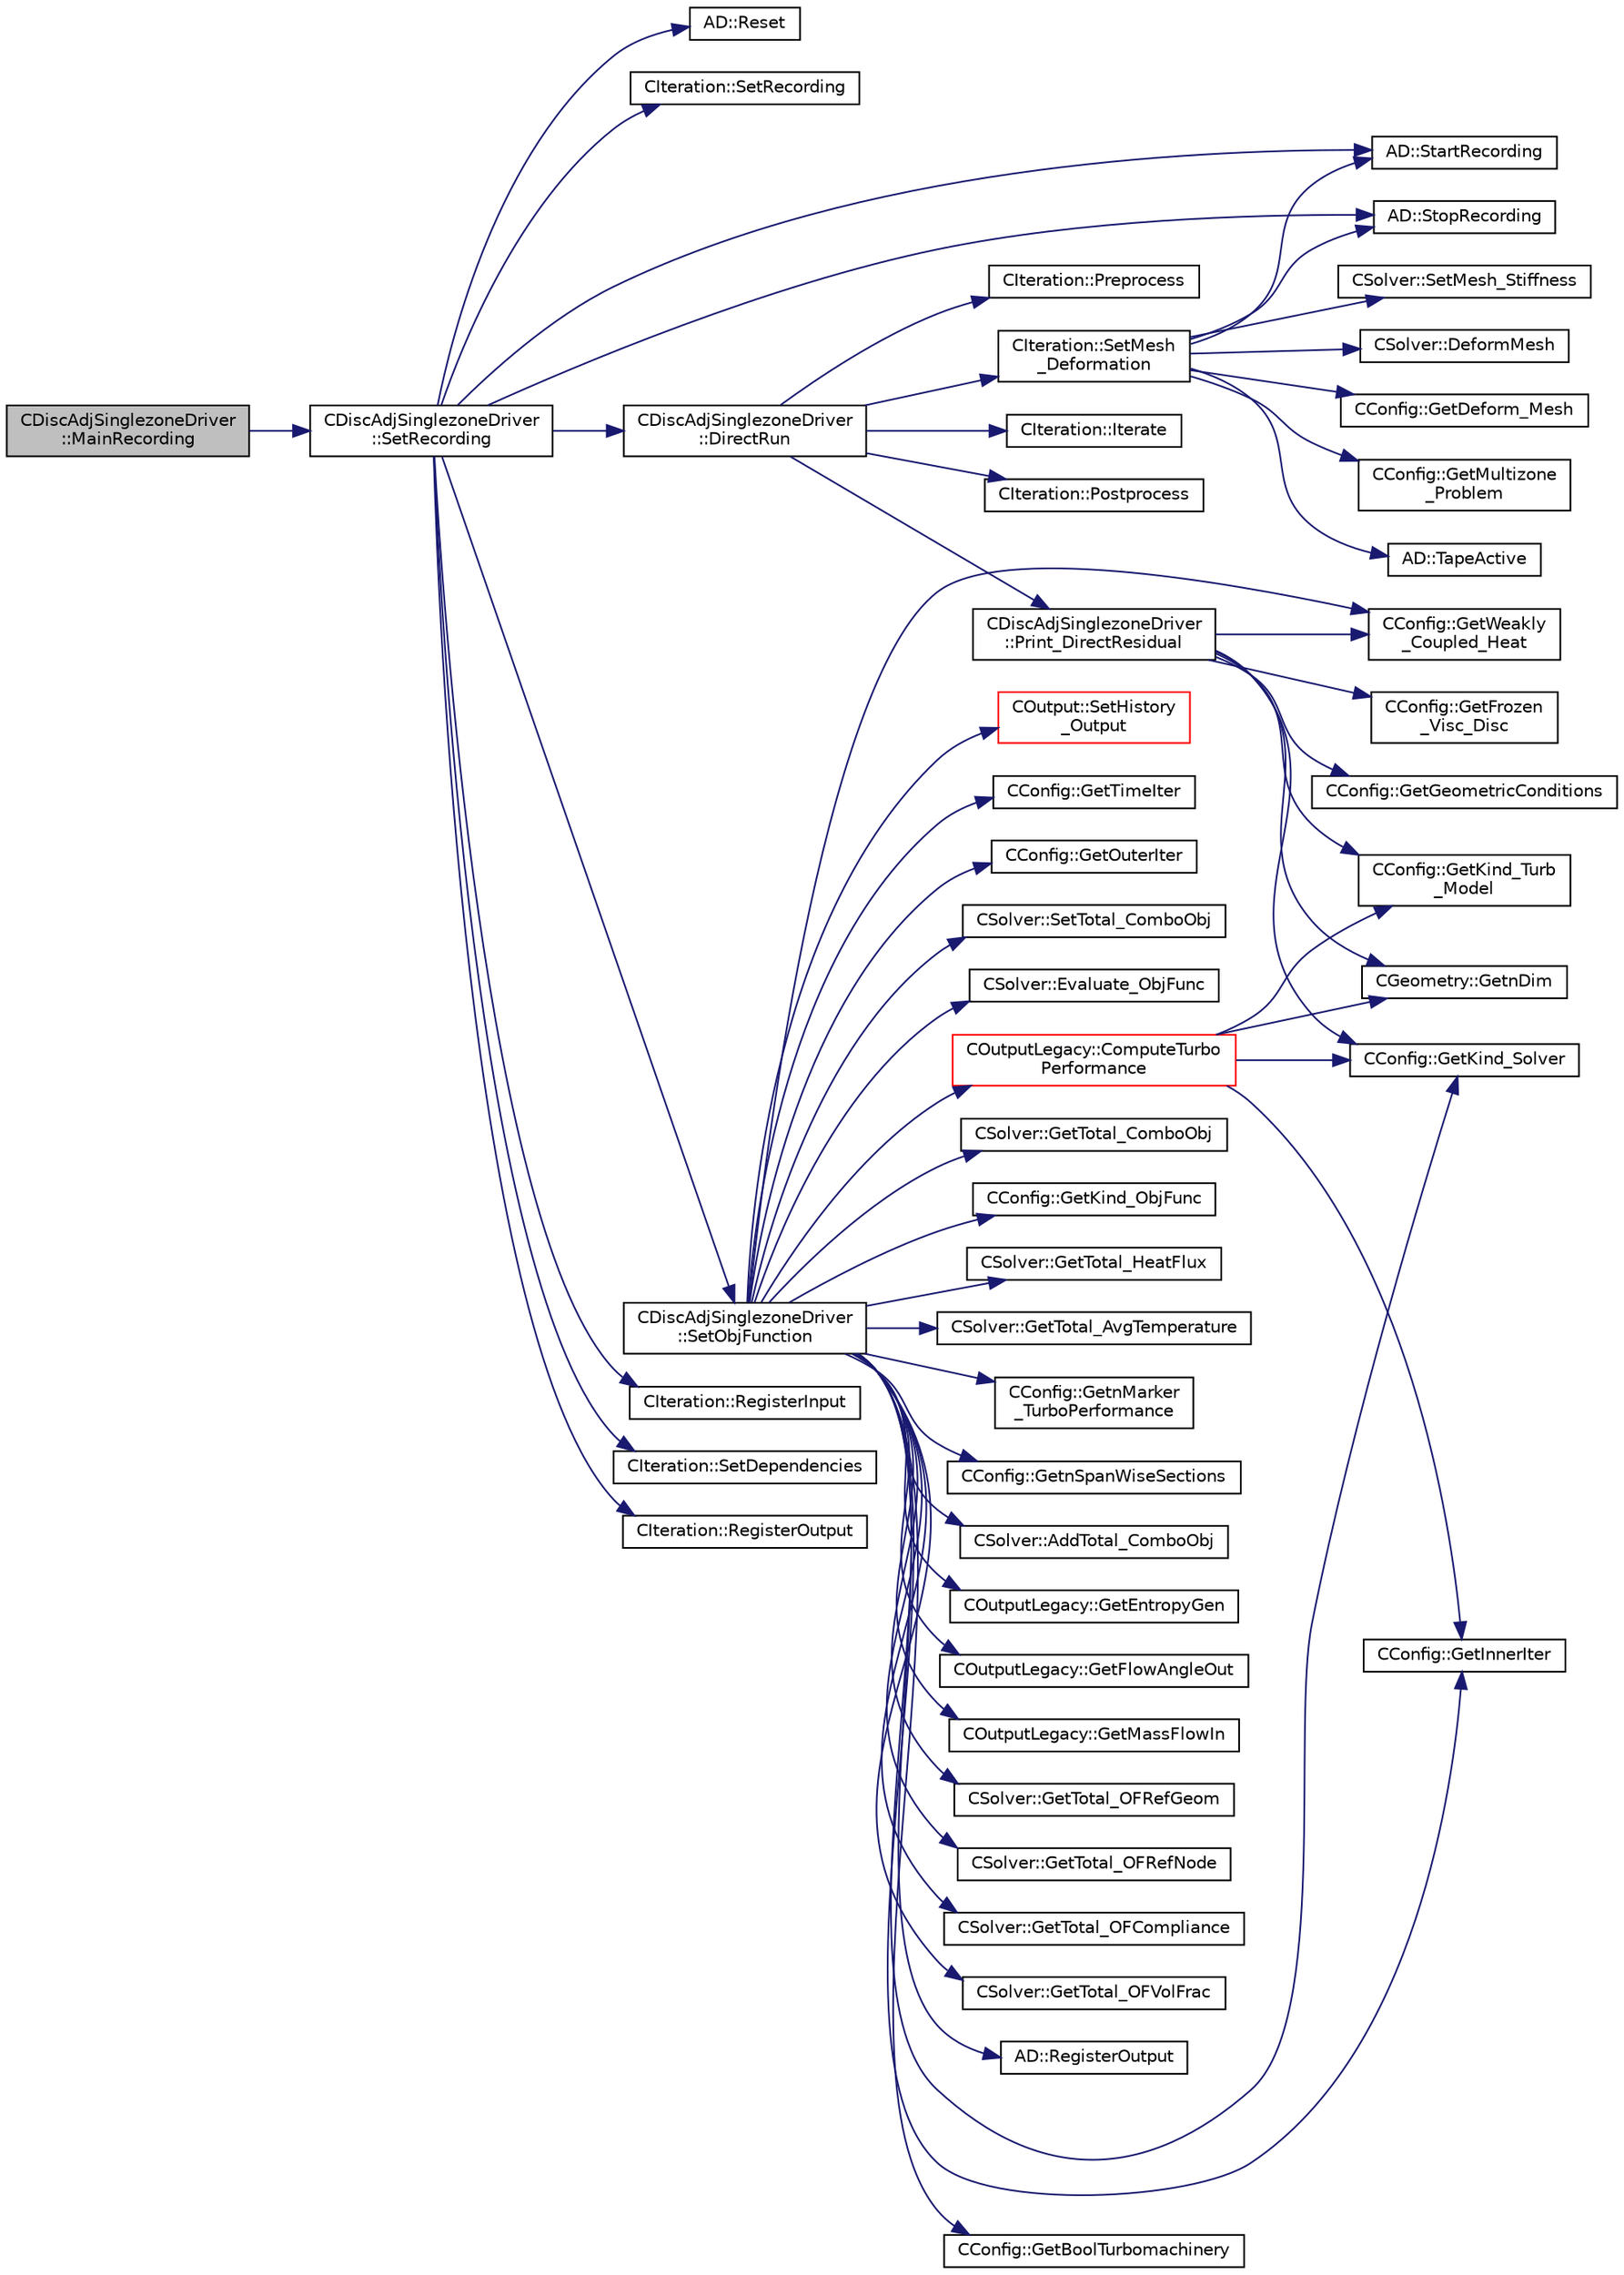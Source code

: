digraph "CDiscAdjSinglezoneDriver::MainRecording"
{
  edge [fontname="Helvetica",fontsize="10",labelfontname="Helvetica",labelfontsize="10"];
  node [fontname="Helvetica",fontsize="10",shape=record];
  rankdir="LR";
  Node55 [label="CDiscAdjSinglezoneDriver\l::MainRecording",height=0.2,width=0.4,color="black", fillcolor="grey75", style="filled", fontcolor="black"];
  Node55 -> Node56 [color="midnightblue",fontsize="10",style="solid",fontname="Helvetica"];
  Node56 [label="CDiscAdjSinglezoneDriver\l::SetRecording",height=0.2,width=0.4,color="black", fillcolor="white", style="filled",URL="$class_c_disc_adj_singlezone_driver.html#a7e519f0f189a3a102b0630edaaa9d233",tooltip="Record one iteration of a flow iteration in within multiple zones. "];
  Node56 -> Node57 [color="midnightblue",fontsize="10",style="solid",fontname="Helvetica"];
  Node57 [label="AD::Reset",height=0.2,width=0.4,color="black", fillcolor="white", style="filled",URL="$namespace_a_d.html#a410b9fd84f6a9a3b36c3def03c2baffe",tooltip="Reset the tape structure to be ready for a new recording. "];
  Node56 -> Node58 [color="midnightblue",fontsize="10",style="solid",fontname="Helvetica"];
  Node58 [label="CIteration::SetRecording",height=0.2,width=0.4,color="black", fillcolor="white", style="filled",URL="$class_c_iteration.html#a52b21a0b4c475bf291b8a88d9151cf21"];
  Node56 -> Node59 [color="midnightblue",fontsize="10",style="solid",fontname="Helvetica"];
  Node59 [label="AD::StartRecording",height=0.2,width=0.4,color="black", fillcolor="white", style="filled",URL="$namespace_a_d.html#aa411ae358859e654be30b522fdf7a7ba",tooltip="Start the recording of the operations and involved variables. If called, the computational graph of a..."];
  Node56 -> Node60 [color="midnightblue",fontsize="10",style="solid",fontname="Helvetica"];
  Node60 [label="CIteration::RegisterInput",height=0.2,width=0.4,color="black", fillcolor="white", style="filled",URL="$class_c_iteration.html#a063aed103d27d874f77108b0aacb2184"];
  Node56 -> Node61 [color="midnightblue",fontsize="10",style="solid",fontname="Helvetica"];
  Node61 [label="CIteration::SetDependencies",height=0.2,width=0.4,color="black", fillcolor="white", style="filled",URL="$class_c_iteration.html#a42e3b8a93935f00667e2e111e8f57bcb"];
  Node56 -> Node62 [color="midnightblue",fontsize="10",style="solid",fontname="Helvetica"];
  Node62 [label="CDiscAdjSinglezoneDriver\l::DirectRun",height=0.2,width=0.4,color="black", fillcolor="white", style="filled",URL="$class_c_disc_adj_singlezone_driver.html#a59918e5ae5359c05f4d1f7d934ecbe6f",tooltip="Run one iteration of the solver. "];
  Node62 -> Node63 [color="midnightblue",fontsize="10",style="solid",fontname="Helvetica"];
  Node63 [label="CIteration::SetMesh\l_Deformation",height=0.2,width=0.4,color="black", fillcolor="white", style="filled",URL="$class_c_iteration.html#a7bc004221a3dacd43e122779bd4e43b8",tooltip="Run the mesh deformation algorithms. "];
  Node63 -> Node64 [color="midnightblue",fontsize="10",style="solid",fontname="Helvetica"];
  Node64 [label="CConfig::GetDeform_Mesh",height=0.2,width=0.4,color="black", fillcolor="white", style="filled",URL="$class_c_config.html#ab43e0c11962342e0026903eb68c44417",tooltip="Get information about whether the mesh will be deformed using pseudo linear elasticity. "];
  Node63 -> Node65 [color="midnightblue",fontsize="10",style="solid",fontname="Helvetica"];
  Node65 [label="CConfig::GetMultizone\l_Problem",height=0.2,width=0.4,color="black", fillcolor="white", style="filled",URL="$class_c_config.html#ad9233b666b21e43c18592925be61cc9b",tooltip="Get whether the simulation we are running is a multizone simulation. "];
  Node63 -> Node66 [color="midnightblue",fontsize="10",style="solid",fontname="Helvetica"];
  Node66 [label="AD::TapeActive",height=0.2,width=0.4,color="black", fillcolor="white", style="filled",URL="$namespace_a_d.html#ae36087cd7b6b57c78d7baf0357a19d10",tooltip="Check if the tape is active. "];
  Node63 -> Node67 [color="midnightblue",fontsize="10",style="solid",fontname="Helvetica"];
  Node67 [label="AD::StopRecording",height=0.2,width=0.4,color="black", fillcolor="white", style="filled",URL="$namespace_a_d.html#a97670077955608a47f6cc7ee3548e424",tooltip="Stops the recording of the operations and variables. "];
  Node63 -> Node68 [color="midnightblue",fontsize="10",style="solid",fontname="Helvetica"];
  Node68 [label="CSolver::SetMesh_Stiffness",height=0.2,width=0.4,color="black", fillcolor="white", style="filled",URL="$class_c_solver.html#a84c04afa2750b5f4db24c69973662182",tooltip="A virtual member. "];
  Node63 -> Node69 [color="midnightblue",fontsize="10",style="solid",fontname="Helvetica"];
  Node69 [label="CSolver::DeformMesh",height=0.2,width=0.4,color="black", fillcolor="white", style="filled",URL="$class_c_solver.html#a2e03b9113fa7287f4060e28807a21e0b",tooltip="A virtual member. "];
  Node63 -> Node59 [color="midnightblue",fontsize="10",style="solid",fontname="Helvetica"];
  Node62 -> Node70 [color="midnightblue",fontsize="10",style="solid",fontname="Helvetica"];
  Node70 [label="CIteration::Preprocess",height=0.2,width=0.4,color="black", fillcolor="white", style="filled",URL="$class_c_iteration.html#af1d75d5451aaca89dc18a7ce3dac1f0d",tooltip="A virtual member. "];
  Node62 -> Node71 [color="midnightblue",fontsize="10",style="solid",fontname="Helvetica"];
  Node71 [label="CIteration::Iterate",height=0.2,width=0.4,color="black", fillcolor="white", style="filled",URL="$class_c_iteration.html#ac2bfb6eea40949bb8c99db679ff8503e",tooltip="A virtual member. "];
  Node62 -> Node72 [color="midnightblue",fontsize="10",style="solid",fontname="Helvetica"];
  Node72 [label="CIteration::Postprocess",height=0.2,width=0.4,color="black", fillcolor="white", style="filled",URL="$class_c_iteration.html#aec4ebac21acef1f59bbf60f123d35c07",tooltip="A virtual member. "];
  Node62 -> Node73 [color="midnightblue",fontsize="10",style="solid",fontname="Helvetica"];
  Node73 [label="CDiscAdjSinglezoneDriver\l::Print_DirectResidual",height=0.2,width=0.4,color="black", fillcolor="white", style="filled",URL="$class_c_disc_adj_singlezone_driver.html#a35029eecec59cd17b9a6d307d2f9ccb7",tooltip="Print out the direct residuals. "];
  Node73 -> Node74 [color="midnightblue",fontsize="10",style="solid",fontname="Helvetica"];
  Node74 [label="CConfig::GetKind_Solver",height=0.2,width=0.4,color="black", fillcolor="white", style="filled",URL="$class_c_config.html#a0e2628fc803f14ec6179427ee02e8655",tooltip="Governing equations of the flow (it can be different from the run time equation). ..."];
  Node73 -> Node75 [color="midnightblue",fontsize="10",style="solid",fontname="Helvetica"];
  Node75 [label="CGeometry::GetnDim",height=0.2,width=0.4,color="black", fillcolor="white", style="filled",URL="$class_c_geometry.html#a2af01006c0c4f74ba089582f1a3587fe",tooltip="Get number of coordinates. "];
  Node73 -> Node76 [color="midnightblue",fontsize="10",style="solid",fontname="Helvetica"];
  Node76 [label="CConfig::GetKind_Turb\l_Model",height=0.2,width=0.4,color="black", fillcolor="white", style="filled",URL="$class_c_config.html#a40aaed07fc5844d505d2c0b7076594d7",tooltip="Get the kind of the turbulence model. "];
  Node73 -> Node77 [color="midnightblue",fontsize="10",style="solid",fontname="Helvetica"];
  Node77 [label="CConfig::GetFrozen\l_Visc_Disc",height=0.2,width=0.4,color="black", fillcolor="white", style="filled",URL="$class_c_config.html#adb146862f57545364350419287581bbc",tooltip="Provides information about the way in which the turbulence will be treated by the disc..."];
  Node73 -> Node78 [color="midnightblue",fontsize="10",style="solid",fontname="Helvetica"];
  Node78 [label="CConfig::GetWeakly\l_Coupled_Heat",height=0.2,width=0.4,color="black", fillcolor="white", style="filled",URL="$class_c_config.html#adb13f6471b2c0bbef919ae9d8fe95f68",tooltip="Get the heat equation. "];
  Node73 -> Node79 [color="midnightblue",fontsize="10",style="solid",fontname="Helvetica"];
  Node79 [label="CConfig::GetGeometricConditions",height=0.2,width=0.4,color="black", fillcolor="white", style="filled",URL="$class_c_config.html#ac036c2fe542984a827ea2f21b3b4d4a6",tooltip="Geometric conditions for the structural solver. "];
  Node56 -> Node80 [color="midnightblue",fontsize="10",style="solid",fontname="Helvetica"];
  Node80 [label="CIteration::RegisterOutput",height=0.2,width=0.4,color="black", fillcolor="white", style="filled",URL="$class_c_iteration.html#afa0f41e744773c4f3b25570938b722de"];
  Node56 -> Node81 [color="midnightblue",fontsize="10",style="solid",fontname="Helvetica"];
  Node81 [label="CDiscAdjSinglezoneDriver\l::SetObjFunction",height=0.2,width=0.4,color="black", fillcolor="white", style="filled",URL="$class_c_disc_adj_singlezone_driver.html#aea0513ac808106c6a92be610b3b17a6a",tooltip="Set the objective function. "];
  Node81 -> Node78 [color="midnightblue",fontsize="10",style="solid",fontname="Helvetica"];
  Node81 -> Node82 [color="midnightblue",fontsize="10",style="solid",fontname="Helvetica"];
  Node82 [label="CConfig::GetBoolTurbomachinery",height=0.2,width=0.4,color="black", fillcolor="white", style="filled",URL="$class_c_config.html#a5c0d08193d1a4f60421afc6dc7f6cc79",tooltip="Verify if there is Turbomachinery performance option specified from config file. "];
  Node81 -> Node83 [color="midnightblue",fontsize="10",style="solid",fontname="Helvetica"];
  Node83 [label="COutput::SetHistory\l_Output",height=0.2,width=0.4,color="red", fillcolor="white", style="filled",URL="$class_c_output.html#acf84143df1a158647605c980ecae2d7c",tooltip="Collects history data from the solvers, monitors the convergence and writes to screen and history fil..."];
  Node81 -> Node129 [color="midnightblue",fontsize="10",style="solid",fontname="Helvetica"];
  Node129 [label="CConfig::GetTimeIter",height=0.2,width=0.4,color="black", fillcolor="white", style="filled",URL="$class_c_config.html#aa659f28a1d71b0924944a9fb248e3d6e",tooltip="Get the current time iteration number. "];
  Node81 -> Node130 [color="midnightblue",fontsize="10",style="solid",fontname="Helvetica"];
  Node130 [label="CConfig::GetOuterIter",height=0.2,width=0.4,color="black", fillcolor="white", style="filled",URL="$class_c_config.html#a6e3d471764f8d56e1662bc3f14f70a70",tooltip="Get the current FSI iteration number. "];
  Node81 -> Node131 [color="midnightblue",fontsize="10",style="solid",fontname="Helvetica"];
  Node131 [label="CConfig::GetInnerIter",height=0.2,width=0.4,color="black", fillcolor="white", style="filled",URL="$class_c_config.html#afb04e3794a1a3cef3c5897f31f2efd2d",tooltip="Get the current FSI iteration number. "];
  Node81 -> Node74 [color="midnightblue",fontsize="10",style="solid",fontname="Helvetica"];
  Node81 -> Node132 [color="midnightblue",fontsize="10",style="solid",fontname="Helvetica"];
  Node132 [label="CSolver::SetTotal_ComboObj",height=0.2,width=0.4,color="black", fillcolor="white", style="filled",URL="$class_c_solver.html#aa24fe4180f508f22fd2bc07e182da3a1",tooltip="Set the total \"combo\" objective (weighted sum of other values). "];
  Node81 -> Node133 [color="midnightblue",fontsize="10",style="solid",fontname="Helvetica"];
  Node133 [label="CSolver::Evaluate_ObjFunc",height=0.2,width=0.4,color="black", fillcolor="white", style="filled",URL="$class_c_solver.html#a7b0af3d092975fccf357c9cc5867c01a",tooltip="Compute weighted-sum \"combo\" objective output. "];
  Node81 -> Node134 [color="midnightblue",fontsize="10",style="solid",fontname="Helvetica"];
  Node134 [label="CSolver::GetTotal_ComboObj",height=0.2,width=0.4,color="black", fillcolor="white", style="filled",URL="$class_c_solver.html#a234f0c31ae1324c6867cbdcb7a787831",tooltip="Provide the total \"combo\" objective (weighted sum of other values). "];
  Node81 -> Node135 [color="midnightblue",fontsize="10",style="solid",fontname="Helvetica"];
  Node135 [label="CConfig::GetKind_ObjFunc",height=0.2,width=0.4,color="black", fillcolor="white", style="filled",URL="$class_c_config.html#a2d4389021feaed9f2e62f0475f73a718",tooltip="Get the kind of objective function. There are several options: Drag coefficient, Lift coefficient..."];
  Node81 -> Node136 [color="midnightblue",fontsize="10",style="solid",fontname="Helvetica"];
  Node136 [label="CSolver::GetTotal_HeatFlux",height=0.2,width=0.4,color="black", fillcolor="white", style="filled",URL="$class_c_solver.html#a7832dc1d7ff189a14babfecde604529b",tooltip="A virtual member. "];
  Node81 -> Node137 [color="midnightblue",fontsize="10",style="solid",fontname="Helvetica"];
  Node137 [label="CSolver::GetTotal_AvgTemperature",height=0.2,width=0.4,color="black", fillcolor="white", style="filled",URL="$class_c_solver.html#a1a1e06ad7226b8983ee1d6852fce7708",tooltip="A virtual member. "];
  Node81 -> Node138 [color="midnightblue",fontsize="10",style="solid",fontname="Helvetica"];
  Node138 [label="COutputLegacy::ComputeTurbo\lPerformance",height=0.2,width=0.4,color="red", fillcolor="white", style="filled",URL="$class_c_output_legacy.html#a870a4170d6099c1f7c589596e20d2079",tooltip="Compute . "];
  Node138 -> Node75 [color="midnightblue",fontsize="10",style="solid",fontname="Helvetica"];
  Node138 -> Node74 [color="midnightblue",fontsize="10",style="solid",fontname="Helvetica"];
  Node138 -> Node76 [color="midnightblue",fontsize="10",style="solid",fontname="Helvetica"];
  Node138 -> Node131 [color="midnightblue",fontsize="10",style="solid",fontname="Helvetica"];
  Node81 -> Node182 [color="midnightblue",fontsize="10",style="solid",fontname="Helvetica"];
  Node182 [label="CConfig::GetnMarker\l_TurboPerformance",height=0.2,width=0.4,color="black", fillcolor="white", style="filled",URL="$class_c_config.html#a9a665d90306ed49db16ac85e4d7acbb4",tooltip="number Turbomachinery performance option specified from config file. "];
  Node81 -> Node183 [color="midnightblue",fontsize="10",style="solid",fontname="Helvetica"];
  Node183 [label="CConfig::GetnSpanWiseSections",height=0.2,width=0.4,color="black", fillcolor="white", style="filled",URL="$class_c_config.html#a2afa29aab61d4f49387cec759b7735ea",tooltip="number span-wise sections to compute 3D BC and performance for turbomachinery. "];
  Node81 -> Node184 [color="midnightblue",fontsize="10",style="solid",fontname="Helvetica"];
  Node184 [label="CSolver::AddTotal_ComboObj",height=0.2,width=0.4,color="black", fillcolor="white", style="filled",URL="$class_c_solver.html#a10d46c06935e9e8124f3a5f13e77c431",tooltip="Add to the value of the total &#39;combo&#39; objective. "];
  Node81 -> Node185 [color="midnightblue",fontsize="10",style="solid",fontname="Helvetica"];
  Node185 [label="COutputLegacy::GetEntropyGen",height=0.2,width=0.4,color="black", fillcolor="white", style="filled",URL="$class_c_output_legacy.html#a7c6d3ddaaa43eeabdb7772de1caa8fbd",tooltip="Give the Entropy Generation performance parameters for turbomachinery. "];
  Node81 -> Node186 [color="midnightblue",fontsize="10",style="solid",fontname="Helvetica"];
  Node186 [label="COutputLegacy::GetFlowAngleOut",height=0.2,width=0.4,color="black", fillcolor="white", style="filled",URL="$class_c_output_legacy.html#a0e87919103e5c9da28588444f0feef29",tooltip="Give the Entropy Generation performance parameters for turbomachinery. "];
  Node81 -> Node187 [color="midnightblue",fontsize="10",style="solid",fontname="Helvetica"];
  Node187 [label="COutputLegacy::GetMassFlowIn",height=0.2,width=0.4,color="black", fillcolor="white", style="filled",URL="$class_c_output_legacy.html#a491cb668b7ce830ddb3527fbb8343217",tooltip="Give the Entropy Generation performance parameters for turbomachinery. "];
  Node81 -> Node188 [color="midnightblue",fontsize="10",style="solid",fontname="Helvetica"];
  Node188 [label="CSolver::GetTotal_OFRefGeom",height=0.2,width=0.4,color="black", fillcolor="white", style="filled",URL="$class_c_solver.html#a79e789306623dd2a3e0f735dd3edea8c",tooltip="A virtual member. "];
  Node81 -> Node189 [color="midnightblue",fontsize="10",style="solid",fontname="Helvetica"];
  Node189 [label="CSolver::GetTotal_OFRefNode",height=0.2,width=0.4,color="black", fillcolor="white", style="filled",URL="$class_c_solver.html#aefa81e3179719a7426544a5528220d4b",tooltip="A virtual member. "];
  Node81 -> Node190 [color="midnightblue",fontsize="10",style="solid",fontname="Helvetica"];
  Node190 [label="CSolver::GetTotal_OFCompliance",height=0.2,width=0.4,color="black", fillcolor="white", style="filled",URL="$class_c_solver.html#a8a3329873d318b9379def3efbf44fc82",tooltip="A virtual member. "];
  Node81 -> Node191 [color="midnightblue",fontsize="10",style="solid",fontname="Helvetica"];
  Node191 [label="CSolver::GetTotal_OFVolFrac",height=0.2,width=0.4,color="black", fillcolor="white", style="filled",URL="$class_c_solver.html#a4f0a727235cf3883ddb81f8f014056da",tooltip="A virtual member. "];
  Node81 -> Node192 [color="midnightblue",fontsize="10",style="solid",fontname="Helvetica"];
  Node192 [label="AD::RegisterOutput",height=0.2,width=0.4,color="black", fillcolor="white", style="filled",URL="$namespace_a_d.html#ae381e45797545e980376c4aeb3f5afdc",tooltip="Registers the variable as an output. I.e. as the root of the computational graph. ..."];
  Node56 -> Node67 [color="midnightblue",fontsize="10",style="solid",fontname="Helvetica"];
}

